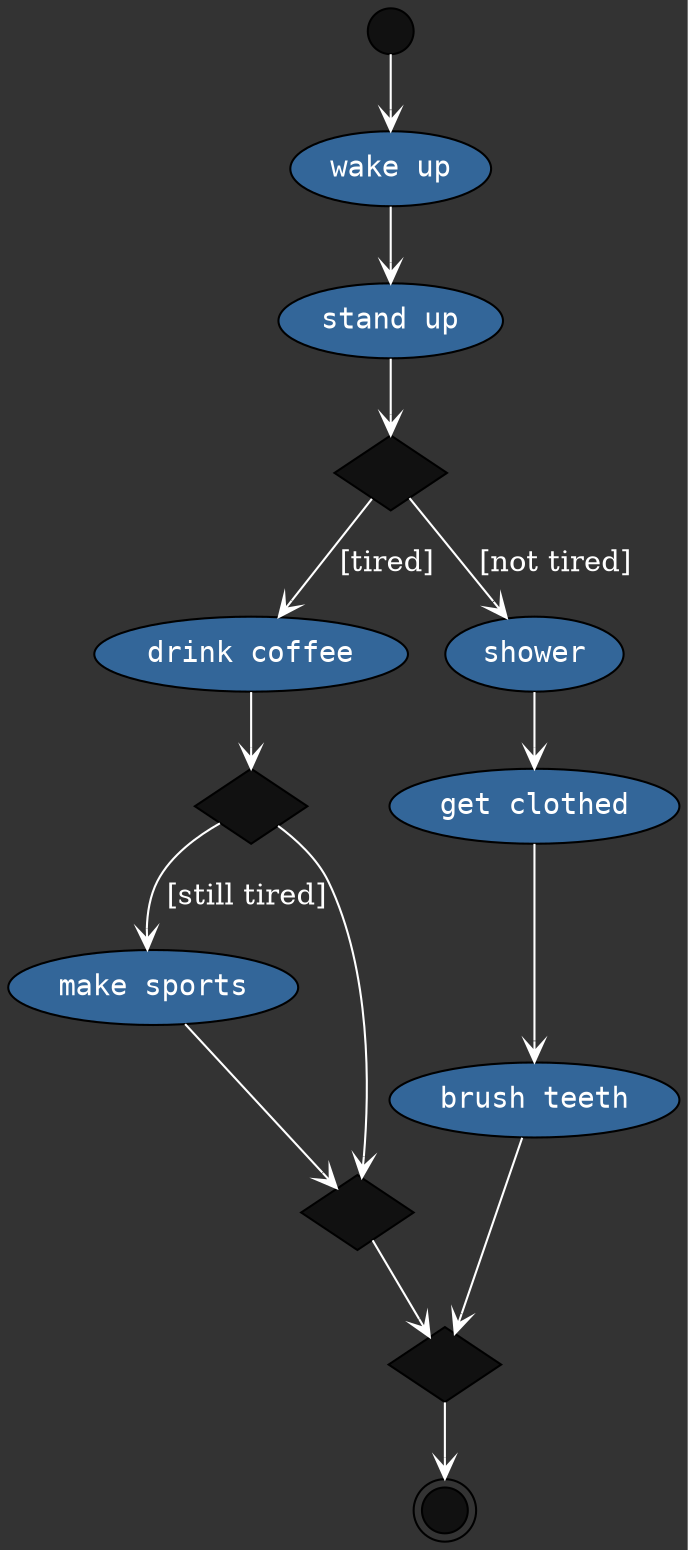 digraph  {
graph [bgcolor="#333333"]
node [fontname="Courier" shape="oval" fillcolor="#336699" style="filled" fontcolor="white"]
edge [fontcolor="white" splines="curved" arrowhead="open" color="white"]
"still tired]make sports"[label="make sports"]
"still tired]make sports"->"join_8674665223082153551"
"#end"[height="0.3" shape="doublecircle" label="" style="filled" fillcolor="#111111"]
"#start"[fillcolor="#111111" height="0.3" shape="circle" label="" style="filled"]
"#start"->"wake up"
"wake up"
"wake up"->"stand up"
"tired]drink coffee"[label="drink coffee"]
"tired]drink coffee"->"cond_8674665223082153551"
"get clothed"
"get clothed"->"brush teeth"
"brush teeth"
"brush teeth"->"join_5577006791947779410"
"cond_8674665223082153551"[shape="diamond" label="" fillcolor="#111111"]
"cond_8674665223082153551"->"still tired]make sports"[label=" [still tired]"]
"cond_8674665223082153551"->"join_8674665223082153551"
"join_8674665223082153551"[fillcolor="#111111" shape="diamond" label=""]
"join_8674665223082153551"->"join_5577006791947779410"
"join_5577006791947779410"[shape="diamond" label="" fillcolor="#111111"]
"join_5577006791947779410"->"#end"
"stand up"
"stand up"->"cond_5577006791947779410"
"cond_5577006791947779410"[fillcolor="#111111" shape="diamond" label=""]
"cond_5577006791947779410"->"not tired]shower"[label=" [not tired]"]
"cond_5577006791947779410"->"tired]drink coffee"[label=" [tired]"]
"not tired]shower"[label="shower"]
"not tired]shower"->"get clothed"
}